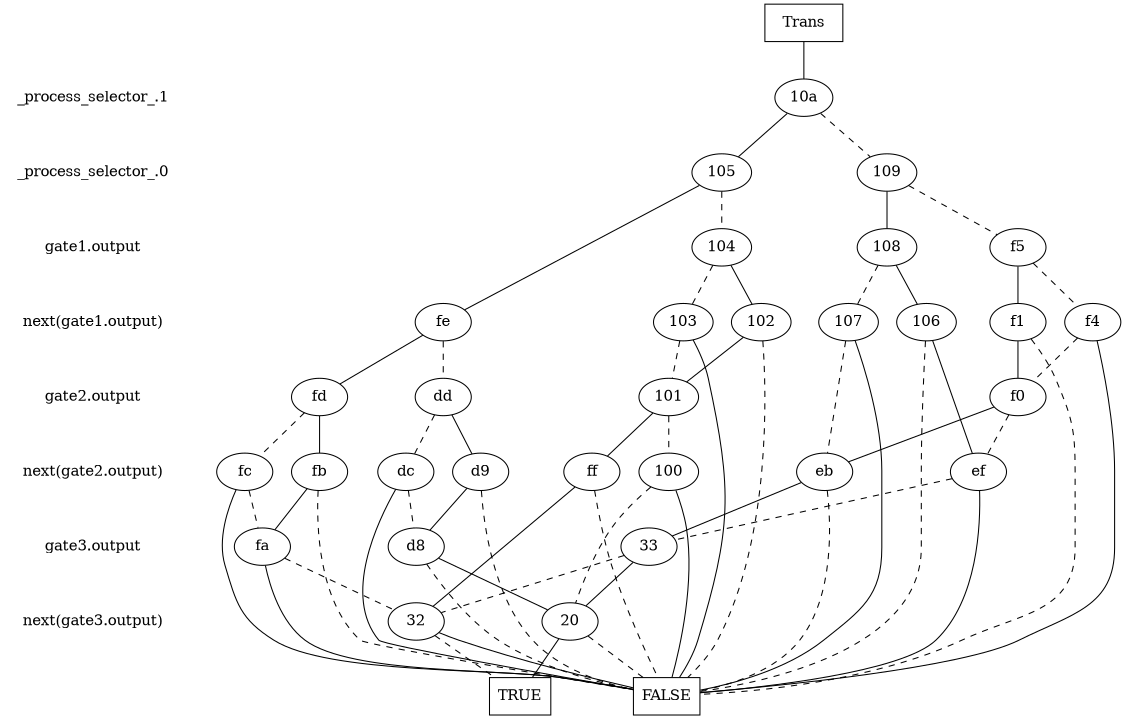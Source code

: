 digraph "DD" {
size = "7.5,10"
center = true;
edge [dir = none];
{ node [shape = plaintext];
  edge [style = invis];
  "CONST NODES" [style = invis];
" _process_selector_.1 " -> " _process_selector_.0 " -> " gate1.output " -> " next(gate1.output) " -> " gate2.output " -> " next(gate2.output) " -> " gate3.output " -> " next(gate3.output) " -> "CONST NODES"; 
}
{ rank = same; node [shape = box]; edge [style = invis];
"  Trans  "; }
{ rank = same; " _process_selector_.1 ";
"10a";
}
{ rank = same; " _process_selector_.0 ";
"109";
"105";
}
{ rank = same; " gate1.output ";
"f5";
"104";
"108";
}
{ rank = same; " next(gate1.output) ";
"107";
"f4";
"f1";
"fe";
"103";
"106";
"102";
}
{ rank = same; " gate2.output ";
"f0";
"dd";
"fd";
"101";
}
{ rank = same; " next(gate2.output) ";
"ef";
"d9";
"fb";
"eb";
"dc";
"fc";
"100";
"ff";
}
{ rank = same; " gate3.output ";
"fa";
"33";
"d8";
}
{ rank = same; " next(gate3.output) ";
"20";
"32";
}
{ rank = same; "CONST NODES";
{ node [shape = box]; "5" [label = "TRUE"];
"6" [label = "FALSE"];
}
}
"  Trans  " -> "10a" [style = solid];
"10a" -> "105";
"10a" -> "109" [style = dashed];
"109" -> "108";
"109" -> "f5" [style = dashed];
"105" -> "fe";
"105" -> "104" [style = dashed];
"f5" -> "f1";
"f5" -> "f4" [style = dashed];
"104" -> "102";
"104" -> "103" [style = dashed];
"108" -> "106";
"108" -> "107" [style = dashed];
"107" -> "6";
"107" -> "eb" [style = dashed];
"f4" -> "6";
"f4" -> "f0" [style = dashed];
"f1" -> "f0";
"f1" -> "6" [style = dashed];
"fe" -> "fd";
"fe" -> "dd" [style = dashed];
"103" -> "6";
"103" -> "101" [style = dashed];
"106" -> "ef";
"106" -> "6" [style = dashed];
"102" -> "101";
"102" -> "6" [style = dashed];
"f0" -> "eb";
"f0" -> "ef" [style = dashed];
"dd" -> "d9";
"dd" -> "dc" [style = dashed];
"fd" -> "fb";
"fd" -> "fc" [style = dashed];
"101" -> "ff";
"101" -> "100" [style = dashed];
"ef" -> "6";
"ef" -> "33" [style = dashed];
"d9" -> "d8";
"d9" -> "6" [style = dashed];
"fb" -> "fa";
"fb" -> "6" [style = dashed];
"eb" -> "33";
"eb" -> "6" [style = dashed];
"dc" -> "6";
"dc" -> "d8" [style = dashed];
"fc" -> "6";
"fc" -> "fa" [style = dashed];
"100" -> "6";
"100" -> "20" [style = dashed];
"ff" -> "32";
"ff" -> "6" [style = dashed];
"fa" -> "6";
"fa" -> "32" [style = dashed];
"33" -> "20";
"33" -> "32" [style = dashed];
"d8" -> "20";
"d8" -> "6" [style = dashed];
"20" -> "5";
"20" -> "6" [style = dashed];
"32" -> "6";
"32" -> "5" [style = dashed];
"5" [label = "TRUE"];
"6" [label = "FALSE"];
}

